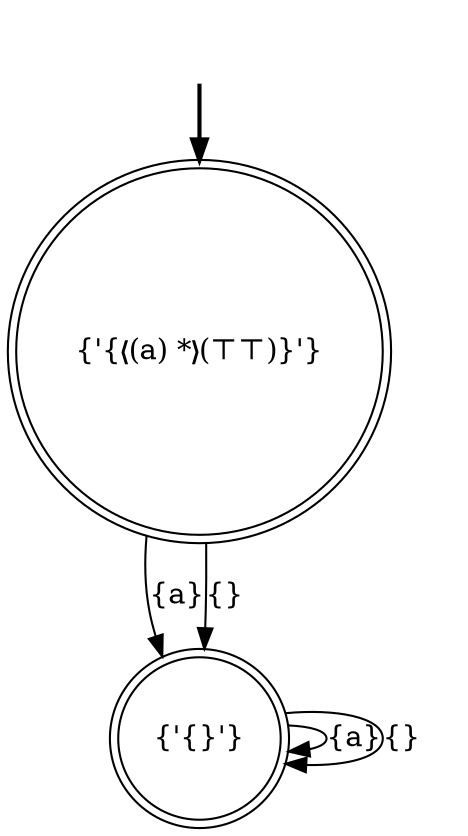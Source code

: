 digraph {
	fake [style=invisible]
	"{'{}'}" [shape=doublecircle]
	"{'{❬(a) *❭(⊤⊤)}'}" [root=true shape=doublecircle]
	fake -> "{'{❬(a) *❭(⊤⊤)}'}" [style=bold]
	"{'{}'}" -> "{'{}'}" [label="{a}"]
	"{'{❬(a) *❭(⊤⊤)}'}" -> "{'{}'}" [label="{a}"]
	"{'{}'}" -> "{'{}'}" [label="{}"]
	"{'{❬(a) *❭(⊤⊤)}'}" -> "{'{}'}" [label="{}"]
}

